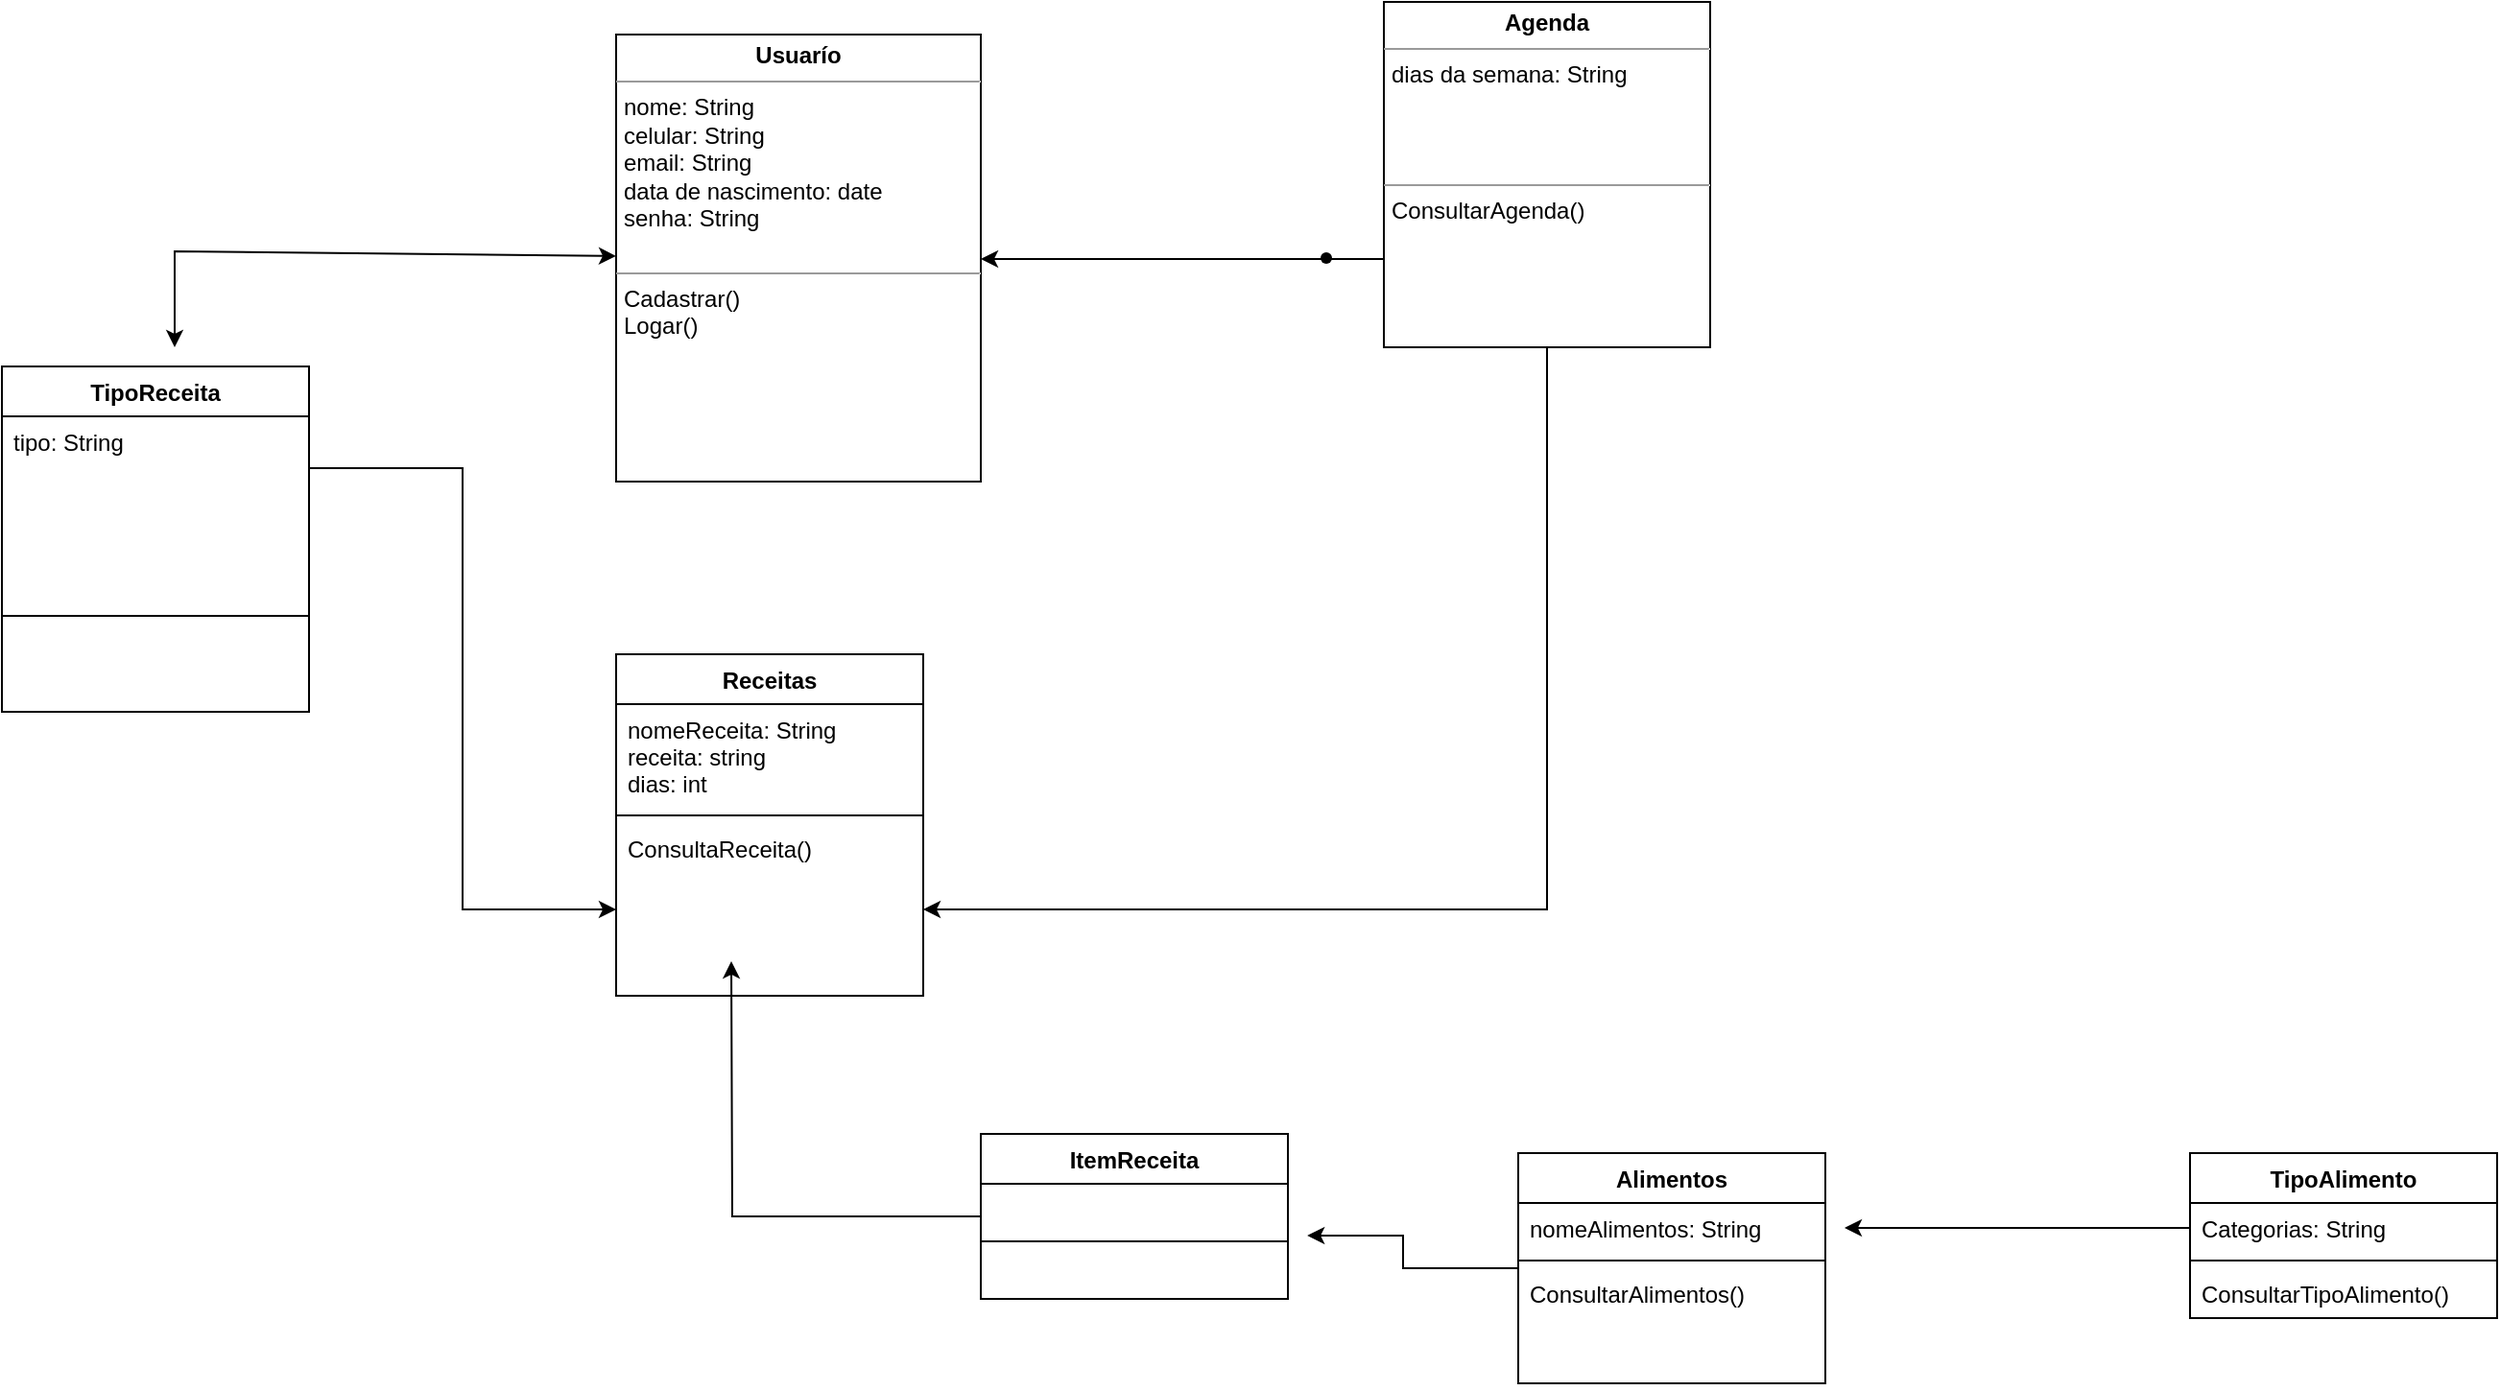 <mxfile version="20.3.0" type="device"><diagram name="Page-1" id="c4acf3e9-155e-7222-9cf6-157b1a14988f"><mxGraphModel dx="2687" dy="1708" grid="1" gridSize="10" guides="1" tooltips="1" connect="1" arrows="1" fold="1" page="1" pageScale="1" pageWidth="850" pageHeight="1100" background="none" math="0" shadow="0"><root><mxCell id="0"/><mxCell id="1" parent="0"/><mxCell id="5d2195bd80daf111-18" value="&lt;p style=&quot;margin:0px;margin-top:4px;text-align:center;&quot;&gt;&lt;b&gt;Usuarío&lt;/b&gt;&lt;/p&gt;&lt;hr size=&quot;1&quot;&gt;&lt;p style=&quot;margin:0px;margin-left:4px;&quot;&gt;nome: String&lt;/p&gt;&lt;p style=&quot;margin:0px;margin-left:4px;&quot;&gt;celular: String&lt;/p&gt;&lt;p style=&quot;margin:0px;margin-left:4px;&quot;&gt;email: String&lt;/p&gt;&lt;p style=&quot;margin:0px;margin-left:4px;&quot;&gt;data de nascimento: date&lt;/p&gt;&lt;p style=&quot;margin:0px;margin-left:4px;&quot;&gt;senha: String&lt;/p&gt;&lt;p style=&quot;margin:0px;margin-left:4px;&quot;&gt;&lt;br&gt;&lt;/p&gt;&lt;hr size=&quot;1&quot;&gt;&lt;p style=&quot;margin:0px;margin-left:4px;&quot;&gt;Cadastrar()&lt;/p&gt;&lt;p style=&quot;margin:0px;margin-left:4px;&quot;&gt;Logar()&lt;/p&gt;&lt;p style=&quot;margin:0px;margin-left:4px;&quot;&gt;&lt;br&gt;&lt;/p&gt;&lt;p style=&quot;margin:0px;margin-left:4px;&quot;&gt;&lt;br&gt;&lt;/p&gt;" style="verticalAlign=top;align=left;overflow=fill;fontSize=12;fontFamily=Helvetica;html=1;rounded=0;shadow=0;comic=0;labelBackgroundColor=none;strokeWidth=1" parent="1" vertex="1"><mxGeometry x="60" y="87" width="190" height="233" as="geometry"/></mxCell><mxCell id="VPIrvRHjgXz9I1ocZ6mU-26" style="edgeStyle=orthogonalEdgeStyle;rounded=0;orthogonalLoop=1;jettySize=auto;html=1;" parent="1" source="ITdcG2khJyKEX8FVuI93-1" target="UCDf7N1JlmvgBeOY4aT6-5" edge="1"><mxGeometry relative="1" as="geometry"><mxPoint x="545" y="440" as="targetPoint"/></mxGeometry></mxCell><mxCell id="ITdcG2khJyKEX8FVuI93-1" value="&lt;p style=&quot;margin:0px;margin-top:4px;text-align:center;&quot;&gt;&lt;b&gt;Agenda&lt;/b&gt;&lt;/p&gt;&lt;hr size=&quot;1&quot;&gt;&lt;p style=&quot;margin:0px;margin-left:4px;&quot;&gt;dias da semana: String&lt;/p&gt;&lt;p style=&quot;margin:0px;margin-left:4px;&quot;&gt;&lt;br&gt;&lt;/p&gt;&lt;p style=&quot;margin:0px;margin-left:4px;&quot;&gt;&lt;br&gt;&lt;/p&gt;&lt;p style=&quot;margin:0px;margin-left:4px;&quot;&gt;&lt;br&gt;&lt;/p&gt;&lt;hr size=&quot;1&quot;&gt;&lt;p style=&quot;margin:0px;margin-left:4px;&quot;&gt;ConsultarAgenda()&lt;/p&gt;&lt;p style=&quot;margin:0px;margin-left:4px;&quot;&gt;&lt;br&gt;&lt;/p&gt;" style="verticalAlign=top;align=left;overflow=fill;fontSize=12;fontFamily=Helvetica;html=1;rounded=0;shadow=0;comic=0;labelBackgroundColor=none;strokeWidth=1" parent="1" vertex="1"><mxGeometry x="460" y="70" width="170" height="180" as="geometry"/></mxCell><mxCell id="VPIrvRHjgXz9I1ocZ6mU-1" style="edgeStyle=orthogonalEdgeStyle;rounded=0;orthogonalLoop=1;jettySize=auto;html=1;" parent="1" source="ITdcG2khJyKEX8FVuI93-1" target="5d2195bd80daf111-18" edge="1"><mxGeometry relative="1" as="geometry"><Array as="points"><mxPoint x="410" y="204"/><mxPoint x="410" y="204"/></Array></mxGeometry></mxCell><mxCell id="ITdcG2khJyKEX8FVuI93-5" value="" style="shape=waypoint;sketch=0;size=6;pointerEvents=1;points=[];fillColor=default;resizable=0;rotatable=0;perimeter=centerPerimeter;snapToPoint=1;align=left;verticalAlign=top;rounded=0;shadow=0;comic=0;labelBackgroundColor=none;strokeWidth=1;" parent="1" vertex="1"><mxGeometry x="410" y="183.5" width="40" height="40" as="geometry"/></mxCell><mxCell id="UCDf7N1JlmvgBeOY4aT6-2" value="Receitas" style="swimlane;fontStyle=1;align=center;verticalAlign=top;childLayout=stackLayout;horizontal=1;startSize=26;horizontalStack=0;resizeParent=1;resizeParentMax=0;resizeLast=0;collapsible=1;marginBottom=0;" parent="1" vertex="1"><mxGeometry x="60" y="410" width="160" height="178" as="geometry"/></mxCell><mxCell id="UCDf7N1JlmvgBeOY4aT6-3" value="nomeReceita: String&#10;receita: string&#10;dias: int&#10;" style="text;strokeColor=none;fillColor=none;align=left;verticalAlign=top;spacingLeft=4;spacingRight=4;overflow=hidden;rotatable=0;points=[[0,0.5],[1,0.5]];portConstraint=eastwest;" parent="UCDf7N1JlmvgBeOY4aT6-2" vertex="1"><mxGeometry y="26" width="160" height="54" as="geometry"/></mxCell><mxCell id="UCDf7N1JlmvgBeOY4aT6-4" value="" style="line;strokeWidth=1;fillColor=none;align=left;verticalAlign=middle;spacingTop=-1;spacingLeft=3;spacingRight=3;rotatable=0;labelPosition=right;points=[];portConstraint=eastwest;strokeColor=inherit;" parent="UCDf7N1JlmvgBeOY4aT6-2" vertex="1"><mxGeometry y="80" width="160" height="8" as="geometry"/></mxCell><mxCell id="UCDf7N1JlmvgBeOY4aT6-5" value="ConsultaReceita()" style="text;strokeColor=none;fillColor=none;align=left;verticalAlign=top;spacingLeft=4;spacingRight=4;overflow=hidden;rotatable=0;points=[[0,0.5],[1,0.5]];portConstraint=eastwest;" parent="UCDf7N1JlmvgBeOY4aT6-2" vertex="1"><mxGeometry y="88" width="160" height="90" as="geometry"/></mxCell><mxCell id="iRlVoimaaRWuZlC5bBv--5" value="TipoReceita" style="swimlane;fontStyle=1;align=center;verticalAlign=top;childLayout=stackLayout;horizontal=1;startSize=26;horizontalStack=0;resizeParent=1;resizeParentMax=0;resizeLast=0;collapsible=1;marginBottom=0;" parent="1" vertex="1"><mxGeometry x="-260" y="260" width="160" height="180" as="geometry"/></mxCell><mxCell id="iRlVoimaaRWuZlC5bBv--6" value="tipo: String" style="text;strokeColor=none;fillColor=none;align=left;verticalAlign=top;spacingLeft=4;spacingRight=4;overflow=hidden;rotatable=0;points=[[0,0.5],[1,0.5]];portConstraint=eastwest;" parent="iRlVoimaaRWuZlC5bBv--5" vertex="1"><mxGeometry y="26" width="160" height="54" as="geometry"/></mxCell><mxCell id="iRlVoimaaRWuZlC5bBv--7" value="" style="line;strokeWidth=1;fillColor=none;align=left;verticalAlign=middle;spacingTop=-1;spacingLeft=3;spacingRight=3;rotatable=0;labelPosition=right;points=[];portConstraint=eastwest;strokeColor=inherit;" parent="iRlVoimaaRWuZlC5bBv--5" vertex="1"><mxGeometry y="80" width="160" height="100" as="geometry"/></mxCell><mxCell id="VPIrvRHjgXz9I1ocZ6mU-2" value="" style="endArrow=classic;startArrow=classic;html=1;rounded=0;" parent="1" target="5d2195bd80daf111-18" edge="1"><mxGeometry width="50" height="50" relative="1" as="geometry"><mxPoint x="-170" y="250" as="sourcePoint"/><mxPoint x="40" y="200" as="targetPoint"/><Array as="points"><mxPoint x="-170" y="200"/></Array></mxGeometry></mxCell><mxCell id="VPIrvRHjgXz9I1ocZ6mU-4" style="edgeStyle=orthogonalEdgeStyle;rounded=0;orthogonalLoop=1;jettySize=auto;html=1;entryX=0;entryY=0.5;entryDx=0;entryDy=0;" parent="1" source="iRlVoimaaRWuZlC5bBv--6" target="UCDf7N1JlmvgBeOY4aT6-5" edge="1"><mxGeometry relative="1" as="geometry"/></mxCell><mxCell id="VPIrvRHjgXz9I1ocZ6mU-9" style="edgeStyle=orthogonalEdgeStyle;rounded=0;orthogonalLoop=1;jettySize=auto;html=1;" parent="1" source="VPIrvRHjgXz9I1ocZ6mU-5" edge="1"><mxGeometry relative="1" as="geometry"><mxPoint x="120" y="570" as="targetPoint"/></mxGeometry></mxCell><mxCell id="VPIrvRHjgXz9I1ocZ6mU-5" value="ItemReceita" style="swimlane;fontStyle=1;align=center;verticalAlign=top;childLayout=stackLayout;horizontal=1;startSize=26;horizontalStack=0;resizeParent=1;resizeParentMax=0;resizeLast=0;collapsible=1;marginBottom=0;" parent="1" vertex="1"><mxGeometry x="250" y="660" width="160" height="86" as="geometry"/></mxCell><mxCell id="VPIrvRHjgXz9I1ocZ6mU-6" value="  " style="text;strokeColor=none;fillColor=none;align=left;verticalAlign=top;spacingLeft=4;spacingRight=4;overflow=hidden;rotatable=0;points=[[0,0.5],[1,0.5]];portConstraint=eastwest;" parent="VPIrvRHjgXz9I1ocZ6mU-5" vertex="1"><mxGeometry y="26" width="160" height="26" as="geometry"/></mxCell><mxCell id="VPIrvRHjgXz9I1ocZ6mU-7" value="" style="line;strokeWidth=1;fillColor=none;align=left;verticalAlign=middle;spacingTop=-1;spacingLeft=3;spacingRight=3;rotatable=0;labelPosition=right;points=[];portConstraint=eastwest;strokeColor=inherit;" parent="VPIrvRHjgXz9I1ocZ6mU-5" vertex="1"><mxGeometry y="52" width="160" height="8" as="geometry"/></mxCell><mxCell id="VPIrvRHjgXz9I1ocZ6mU-8" value=" " style="text;strokeColor=none;fillColor=none;align=left;verticalAlign=top;spacingLeft=4;spacingRight=4;overflow=hidden;rotatable=0;points=[[0,0.5],[1,0.5]];portConstraint=eastwest;" parent="VPIrvRHjgXz9I1ocZ6mU-5" vertex="1"><mxGeometry y="60" width="160" height="26" as="geometry"/></mxCell><mxCell id="VPIrvRHjgXz9I1ocZ6mU-23" style="edgeStyle=orthogonalEdgeStyle;rounded=0;orthogonalLoop=1;jettySize=auto;html=1;entryX=1.063;entryY=-0.269;entryDx=0;entryDy=0;entryPerimeter=0;" parent="1" source="VPIrvRHjgXz9I1ocZ6mU-14" target="VPIrvRHjgXz9I1ocZ6mU-8" edge="1"><mxGeometry relative="1" as="geometry"/></mxCell><mxCell id="VPIrvRHjgXz9I1ocZ6mU-14" value="Alimentos" style="swimlane;fontStyle=1;align=center;verticalAlign=top;childLayout=stackLayout;horizontal=1;startSize=26;horizontalStack=0;resizeParent=1;resizeParentMax=0;resizeLast=0;collapsible=1;marginBottom=0;" parent="1" vertex="1"><mxGeometry x="530" y="670" width="160" height="120" as="geometry"/></mxCell><mxCell id="VPIrvRHjgXz9I1ocZ6mU-15" value="nomeAlimentos: String" style="text;strokeColor=none;fillColor=none;align=left;verticalAlign=top;spacingLeft=4;spacingRight=4;overflow=hidden;rotatable=0;points=[[0,0.5],[1,0.5]];portConstraint=eastwest;" parent="VPIrvRHjgXz9I1ocZ6mU-14" vertex="1"><mxGeometry y="26" width="160" height="26" as="geometry"/></mxCell><mxCell id="VPIrvRHjgXz9I1ocZ6mU-16" value="" style="line;strokeWidth=1;fillColor=none;align=left;verticalAlign=middle;spacingTop=-1;spacingLeft=3;spacingRight=3;rotatable=0;labelPosition=right;points=[];portConstraint=eastwest;strokeColor=inherit;" parent="VPIrvRHjgXz9I1ocZ6mU-14" vertex="1"><mxGeometry y="52" width="160" height="8" as="geometry"/></mxCell><mxCell id="VPIrvRHjgXz9I1ocZ6mU-17" value="ConsultarAlimentos()" style="text;strokeColor=none;fillColor=none;align=left;verticalAlign=top;spacingLeft=4;spacingRight=4;overflow=hidden;rotatable=0;points=[[0,0.5],[1,0.5]];portConstraint=eastwest;" parent="VPIrvRHjgXz9I1ocZ6mU-14" vertex="1"><mxGeometry y="60" width="160" height="60" as="geometry"/></mxCell><mxCell id="VPIrvRHjgXz9I1ocZ6mU-18" value="TipoAlimento" style="swimlane;fontStyle=1;align=center;verticalAlign=top;childLayout=stackLayout;horizontal=1;startSize=26;horizontalStack=0;resizeParent=1;resizeParentMax=0;resizeLast=0;collapsible=1;marginBottom=0;" parent="1" vertex="1"><mxGeometry x="880" y="670" width="160" height="86" as="geometry"/></mxCell><mxCell id="VPIrvRHjgXz9I1ocZ6mU-19" value="Categorias: String" style="text;strokeColor=none;fillColor=none;align=left;verticalAlign=top;spacingLeft=4;spacingRight=4;overflow=hidden;rotatable=0;points=[[0,0.5],[1,0.5]];portConstraint=eastwest;" parent="VPIrvRHjgXz9I1ocZ6mU-18" vertex="1"><mxGeometry y="26" width="160" height="26" as="geometry"/></mxCell><mxCell id="VPIrvRHjgXz9I1ocZ6mU-20" value="" style="line;strokeWidth=1;fillColor=none;align=left;verticalAlign=middle;spacingTop=-1;spacingLeft=3;spacingRight=3;rotatable=0;labelPosition=right;points=[];portConstraint=eastwest;strokeColor=inherit;" parent="VPIrvRHjgXz9I1ocZ6mU-18" vertex="1"><mxGeometry y="52" width="160" height="8" as="geometry"/></mxCell><mxCell id="VPIrvRHjgXz9I1ocZ6mU-21" value="ConsultarTipoAlimento()" style="text;strokeColor=none;fillColor=none;align=left;verticalAlign=top;spacingLeft=4;spacingRight=4;overflow=hidden;rotatable=0;points=[[0,0.5],[1,0.5]];portConstraint=eastwest;" parent="VPIrvRHjgXz9I1ocZ6mU-18" vertex="1"><mxGeometry y="60" width="160" height="26" as="geometry"/></mxCell><mxCell id="VPIrvRHjgXz9I1ocZ6mU-22" style="edgeStyle=orthogonalEdgeStyle;rounded=0;orthogonalLoop=1;jettySize=auto;html=1;" parent="1" source="VPIrvRHjgXz9I1ocZ6mU-19" edge="1"><mxGeometry relative="1" as="geometry"><mxPoint x="700" y="709" as="targetPoint"/></mxGeometry></mxCell></root></mxGraphModel></diagram></mxfile>